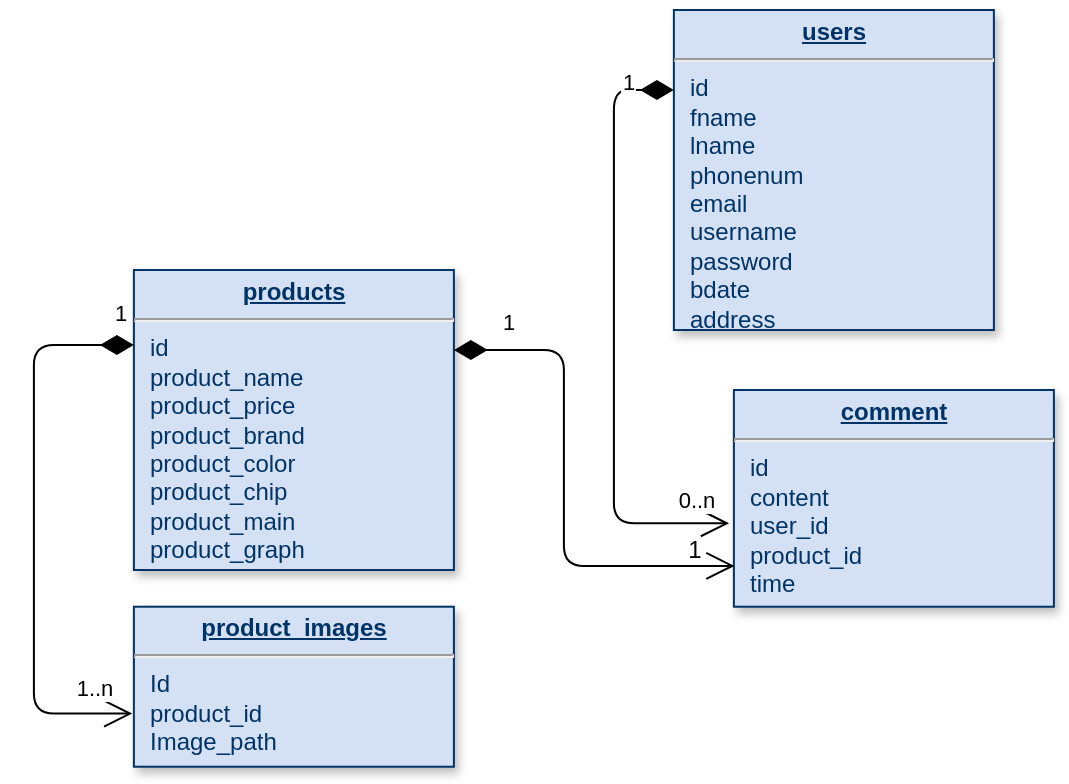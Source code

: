 <mxfile version="14.7.6" type="github"><diagram name="Page-1" id="efa7a0a1-bf9b-a30e-e6df-94a7791c09e9"><mxGraphModel dx="919" dy="540" grid="1" gridSize="10" guides="1" tooltips="1" connect="1" arrows="1" fold="1" page="1" pageScale="1" pageWidth="826" pageHeight="1169" background="none" math="0" shadow="0"><root><mxCell id="0"/><mxCell id="1" parent="0"/><mxCell id="21" value="&lt;p style=&quot;margin: 0px ; margin-top: 4px ; text-align: center ; text-decoration: underline&quot;&gt;&lt;strong&gt;products&lt;/strong&gt;&lt;/p&gt;&lt;hr&gt;&lt;p style=&quot;margin: 0px ; margin-left: 8px&quot;&gt;id&lt;/p&gt;&lt;p style=&quot;margin: 0px ; margin-left: 8px&quot;&gt;product_name&lt;/p&gt;&lt;p style=&quot;margin: 0px 0px 0px 8px&quot;&gt;product_price&lt;/p&gt;&lt;p style=&quot;margin: 0px 0px 0px 8px&quot;&gt;product_brand&lt;/p&gt;&lt;p style=&quot;margin: 0px 0px 0px 8px&quot;&gt;product_color&lt;/p&gt;&lt;p style=&quot;margin: 0px 0px 0px 8px&quot;&gt;product_chip&lt;/p&gt;&lt;p style=&quot;margin: 0px 0px 0px 8px&quot;&gt;product_main&lt;/p&gt;&lt;p style=&quot;margin: 0px ; margin-left: 8px&quot;&gt;product_graph&lt;br&gt;&lt;/p&gt;&lt;p style=&quot;margin: 0px ; margin-left: 8px&quot;&gt;&lt;br&gt;&lt;/p&gt;" style="verticalAlign=top;align=left;overflow=fill;fontSize=12;fontFamily=Helvetica;html=1;strokeColor=#003366;shadow=1;fillColor=#D4E1F5;fontColor=#003366" parent="1" vertex="1"><mxGeometry x="79.94" y="230" width="160" height="150" as="geometry"/></mxCell><mxCell id="25" value="&lt;p style=&quot;margin: 0px ; margin-top: 4px ; text-align: center ; text-decoration: underline&quot;&gt;&lt;strong&gt;comment&lt;/strong&gt;&lt;/p&gt;&lt;hr&gt;&lt;p style=&quot;margin: 0px ; margin-left: 8px&quot;&gt;id&lt;/p&gt;&lt;p style=&quot;margin: 0px ; margin-left: 8px&quot;&gt;content&lt;/p&gt;&lt;p style=&quot;margin: 0px ; margin-left: 8px&quot;&gt;user_id&lt;/p&gt;&lt;p style=&quot;margin: 0px ; margin-left: 8px&quot;&gt;product_id&lt;/p&gt;&lt;p style=&quot;margin: 0px ; margin-left: 8px&quot;&gt;time&lt;/p&gt;&lt;p style=&quot;margin: 0px ; margin-left: 8px&quot;&gt;&lt;br&gt;&lt;/p&gt;" style="verticalAlign=top;align=left;overflow=fill;fontSize=12;fontFamily=Helvetica;html=1;strokeColor=#003366;shadow=1;fillColor=#D4E1F5;fontColor=#003366" parent="1" vertex="1"><mxGeometry x="379.94" y="290" width="160" height="108.36" as="geometry"/></mxCell><mxCell id="103" value="1" style="endArrow=open;endSize=12;startArrow=diamondThin;startSize=14;startFill=1;edgeStyle=orthogonalEdgeStyle;align=left;verticalAlign=bottom;entryX=0.002;entryY=0.812;entryDx=0;entryDy=0;entryPerimeter=0;" parent="1" source="21" target="25" edge="1"><mxGeometry x="-0.818" y="5.0" relative="1" as="geometry"><mxPoint x="119.94" y="520" as="sourcePoint"/><mxPoint x="349.94" y="375" as="targetPoint"/><mxPoint as="offset"/><Array as="points"><mxPoint x="294.94" y="270"/><mxPoint x="294.94" y="378"/></Array></mxGeometry></mxCell><mxCell id="QJja5SZC-GDE9sXzXm35-114" value="&lt;p style=&quot;margin: 0px ; margin-top: 4px ; text-align: center ; text-decoration: underline&quot;&gt;&lt;strong&gt;product_images&lt;/strong&gt;&lt;/p&gt;&lt;hr&gt;&lt;p style=&quot;margin: 0px ; margin-left: 8px&quot;&gt;Id&lt;/p&gt;&lt;p style=&quot;margin: 0px ; margin-left: 8px&quot;&gt;product_id&lt;/p&gt;&lt;p style=&quot;margin: 0px ; margin-left: 8px&quot;&gt;Image_path&lt;/p&gt;&lt;p style=&quot;margin: 0px ; margin-left: 8px&quot;&gt;&lt;br&gt;&lt;/p&gt;" style="verticalAlign=top;align=left;overflow=fill;fontSize=12;fontFamily=Helvetica;html=1;strokeColor=#003366;shadow=1;fillColor=#D4E1F5;fontColor=#003366" vertex="1" parent="1"><mxGeometry x="79.94" y="398.36" width="160" height="80" as="geometry"/></mxCell><mxCell id="QJja5SZC-GDE9sXzXm35-115" value="&lt;p style=&quot;margin: 0px ; margin-top: 4px ; text-align: center ; text-decoration: underline&quot;&gt;&lt;strong&gt;users&lt;/strong&gt;&lt;/p&gt;&lt;hr&gt;&lt;p style=&quot;margin: 0px ; margin-left: 8px&quot;&gt;id&lt;/p&gt;&lt;p style=&quot;margin: 0px ; margin-left: 8px&quot;&gt;fname&lt;/p&gt;&lt;p style=&quot;margin: 0px ; margin-left: 8px&quot;&gt;lname&lt;/p&gt;&lt;p style=&quot;margin: 0px ; margin-left: 8px&quot;&gt;phonenum&lt;/p&gt;&lt;p style=&quot;margin: 0px ; margin-left: 8px&quot;&gt;email&lt;/p&gt;&lt;p style=&quot;margin: 0px ; margin-left: 8px&quot;&gt;username&lt;/p&gt;&lt;p style=&quot;margin: 0px ; margin-left: 8px&quot;&gt;password&lt;/p&gt;&lt;p style=&quot;margin: 0px ; margin-left: 8px&quot;&gt;bdate&lt;/p&gt;&lt;p style=&quot;margin: 0px ; margin-left: 8px&quot;&gt;address&lt;/p&gt;&lt;p style=&quot;margin: 0px ; margin-left: 8px&quot;&gt;&lt;br&gt;&lt;/p&gt;" style="verticalAlign=top;align=left;overflow=fill;fontSize=12;fontFamily=Helvetica;html=1;strokeColor=#003366;shadow=1;fillColor=#D4E1F5;fontColor=#003366" vertex="1" parent="1"><mxGeometry x="349.94" y="100" width="160" height="160" as="geometry"/></mxCell><mxCell id="QJja5SZC-GDE9sXzXm35-116" value="1" style="endArrow=open;endSize=12;startArrow=diamondThin;startSize=14;startFill=1;edgeStyle=orthogonalEdgeStyle;align=left;verticalAlign=bottom;exitX=0;exitY=0.25;exitDx=0;exitDy=0;entryX=-0.005;entryY=0.668;entryDx=0;entryDy=0;entryPerimeter=0;" edge="1" parent="1" source="21" target="QJja5SZC-GDE9sXzXm35-114"><mxGeometry x="-0.92" y="-7" relative="1" as="geometry"><mxPoint x="249.94" y="280" as="sourcePoint"/><mxPoint x="59.94" y="420" as="targetPoint"/><mxPoint as="offset"/><Array as="points"><mxPoint x="29.94" y="267"/><mxPoint x="29.94" y="452"/></Array></mxGeometry></mxCell><mxCell id="QJja5SZC-GDE9sXzXm35-118" value="1..n" style="edgeLabel;html=1;align=center;verticalAlign=middle;resizable=0;points=[];" vertex="1" connectable="0" parent="QJja5SZC-GDE9sXzXm35-116"><mxGeometry x="0.94" y="5" relative="1" as="geometry"><mxPoint x="-11" y="-8" as="offset"/></mxGeometry></mxCell><mxCell id="QJja5SZC-GDE9sXzXm35-117" value="1" style="endArrow=open;endSize=12;startArrow=diamondThin;startSize=14;startFill=1;edgeStyle=orthogonalEdgeStyle;align=left;verticalAlign=bottom;exitX=0;exitY=0.25;exitDx=0;exitDy=0;entryX=-0.015;entryY=0.615;entryDx=0;entryDy=0;entryPerimeter=0;" edge="1" parent="1" source="QJja5SZC-GDE9sXzXm35-115" target="25"><mxGeometry x="-0.818" y="5.0" relative="1" as="geometry"><mxPoint x="249.94" y="280" as="sourcePoint"/><mxPoint x="369.94" y="328" as="targetPoint"/><mxPoint as="offset"/><Array as="points"><mxPoint x="319.94" y="140"/><mxPoint x="319.94" y="357"/></Array></mxGeometry></mxCell><mxCell id="QJja5SZC-GDE9sXzXm35-120" value="0..n" style="edgeLabel;html=1;align=center;verticalAlign=middle;resizable=0;points=[];" vertex="1" connectable="0" parent="QJja5SZC-GDE9sXzXm35-117"><mxGeometry x="0.906" y="6" relative="1" as="geometry"><mxPoint x="-3" y="-6" as="offset"/></mxGeometry></mxCell><mxCell id="QJja5SZC-GDE9sXzXm35-119" value="1" style="text;html=1;align=center;verticalAlign=middle;resizable=0;points=[];autosize=1;strokeColor=none;" vertex="1" parent="1"><mxGeometry x="349.94" y="360" width="20" height="20" as="geometry"/></mxCell></root></mxGraphModel></diagram></mxfile>